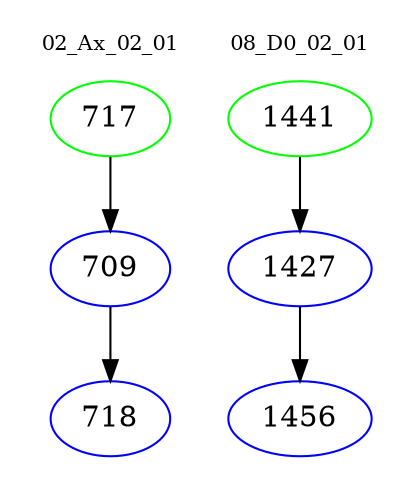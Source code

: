 digraph{
subgraph cluster_0 {
color = white
label = "02_Ax_02_01";
fontsize=10;
T0_717 [label="717", color="green"]
T0_717 -> T0_709 [color="black"]
T0_709 [label="709", color="blue"]
T0_709 -> T0_718 [color="black"]
T0_718 [label="718", color="blue"]
}
subgraph cluster_1 {
color = white
label = "08_D0_02_01";
fontsize=10;
T1_1441 [label="1441", color="green"]
T1_1441 -> T1_1427 [color="black"]
T1_1427 [label="1427", color="blue"]
T1_1427 -> T1_1456 [color="black"]
T1_1456 [label="1456", color="blue"]
}
}

